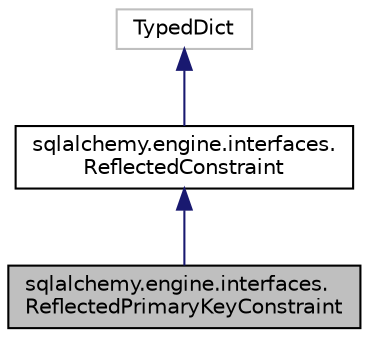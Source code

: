 digraph "sqlalchemy.engine.interfaces.ReflectedPrimaryKeyConstraint"
{
 // LATEX_PDF_SIZE
  edge [fontname="Helvetica",fontsize="10",labelfontname="Helvetica",labelfontsize="10"];
  node [fontname="Helvetica",fontsize="10",shape=record];
  Node1 [label="sqlalchemy.engine.interfaces.\lReflectedPrimaryKeyConstraint",height=0.2,width=0.4,color="black", fillcolor="grey75", style="filled", fontcolor="black",tooltip=" "];
  Node2 -> Node1 [dir="back",color="midnightblue",fontsize="10",style="solid",fontname="Helvetica"];
  Node2 [label="sqlalchemy.engine.interfaces.\lReflectedConstraint",height=0.2,width=0.4,color="black", fillcolor="white", style="filled",URL="$classsqlalchemy_1_1engine_1_1interfaces_1_1ReflectedConstraint.html",tooltip=" "];
  Node3 -> Node2 [dir="back",color="midnightblue",fontsize="10",style="solid",fontname="Helvetica"];
  Node3 [label="TypedDict",height=0.2,width=0.4,color="grey75", fillcolor="white", style="filled",tooltip=" "];
}

